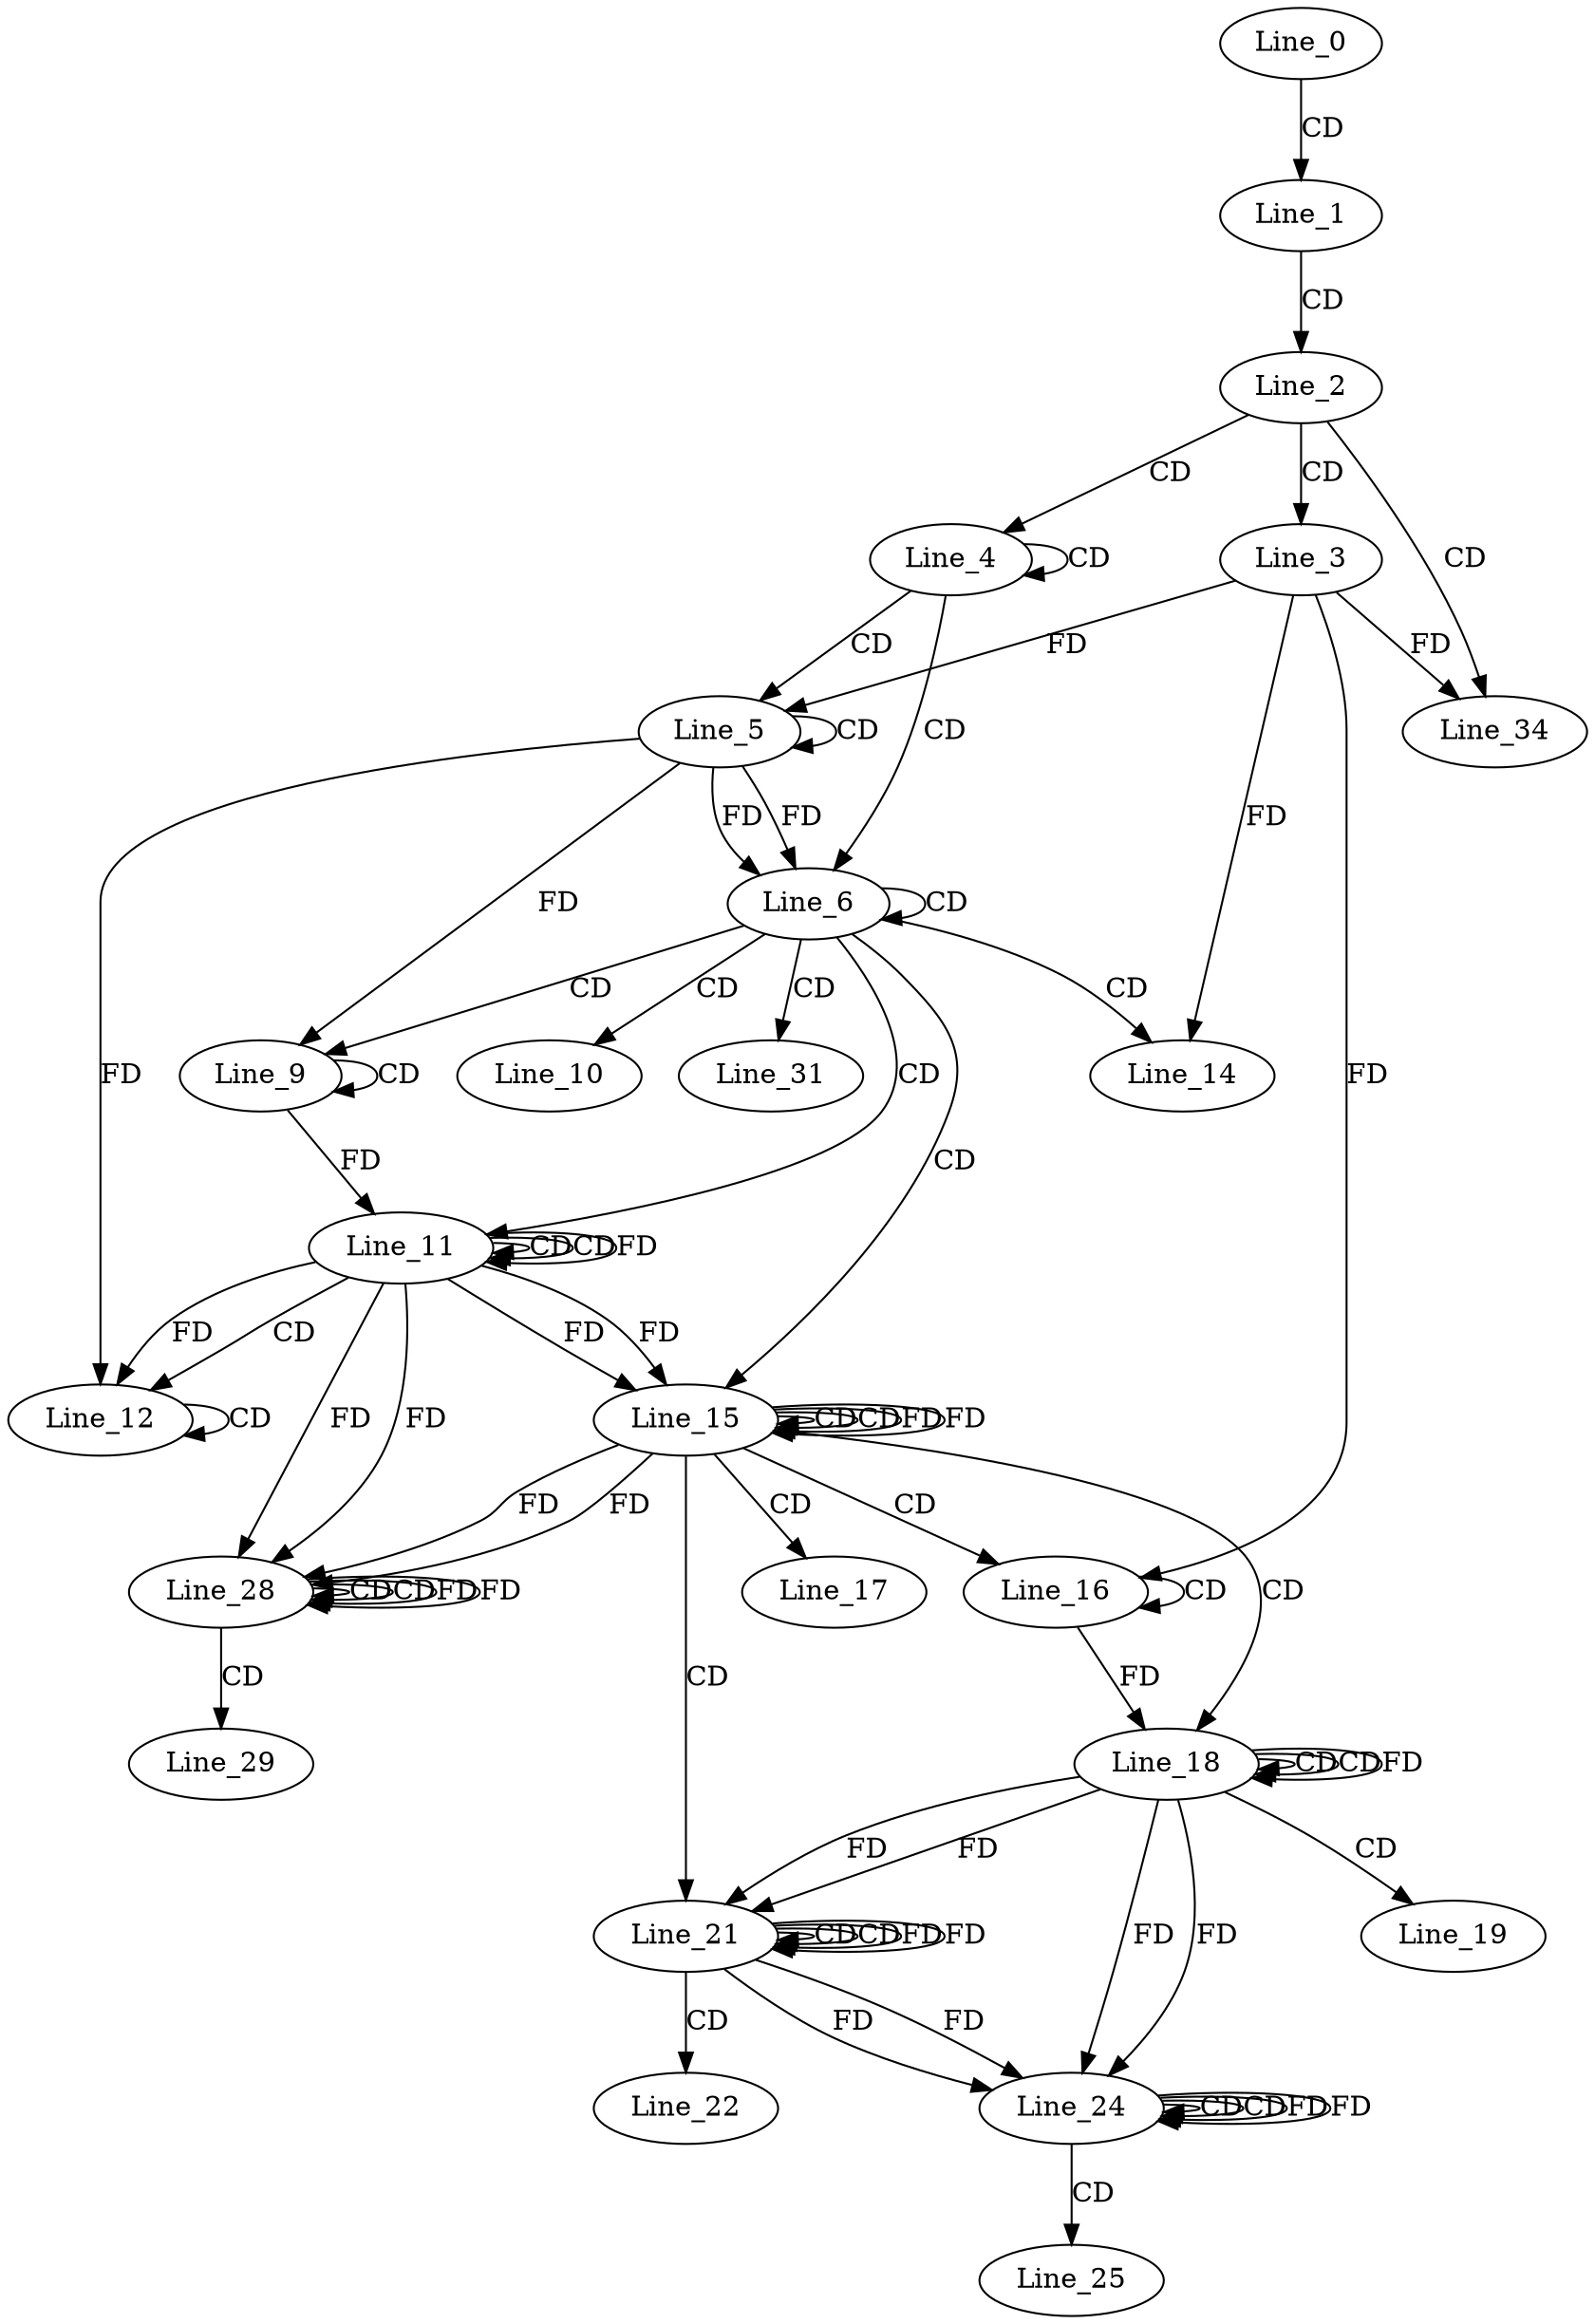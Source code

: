 digraph G {
  Line_0;
  Line_1;
  Line_2;
  Line_3;
  Line_4;
  Line_5;
  Line_5;
  Line_6;
  Line_6;
  Line_9;
  Line_9;
  Line_10;
  Line_11;
  Line_11;
  Line_11;
  Line_12;
  Line_12;
  Line_14;
  Line_15;
  Line_15;
  Line_15;
  Line_16;
  Line_16;
  Line_17;
  Line_18;
  Line_18;
  Line_18;
  Line_19;
  Line_21;
  Line_21;
  Line_21;
  Line_22;
  Line_24;
  Line_24;
  Line_24;
  Line_25;
  Line_28;
  Line_28;
  Line_28;
  Line_29;
  Line_31;
  Line_34;
  Line_0 -> Line_1 [ label="CD" ];
  Line_1 -> Line_2 [ label="CD" ];
  Line_2 -> Line_3 [ label="CD" ];
  Line_2 -> Line_4 [ label="CD" ];
  Line_4 -> Line_4 [ label="CD" ];
  Line_4 -> Line_5 [ label="CD" ];
  Line_5 -> Line_5 [ label="CD" ];
  Line_3 -> Line_5 [ label="FD" ];
  Line_4 -> Line_6 [ label="CD" ];
  Line_5 -> Line_6 [ label="FD" ];
  Line_6 -> Line_6 [ label="CD" ];
  Line_5 -> Line_6 [ label="FD" ];
  Line_6 -> Line_9 [ label="CD" ];
  Line_9 -> Line_9 [ label="CD" ];
  Line_5 -> Line_9 [ label="FD" ];
  Line_6 -> Line_10 [ label="CD" ];
  Line_6 -> Line_11 [ label="CD" ];
  Line_11 -> Line_11 [ label="CD" ];
  Line_9 -> Line_11 [ label="FD" ];
  Line_11 -> Line_11 [ label="CD" ];
  Line_11 -> Line_11 [ label="FD" ];
  Line_11 -> Line_12 [ label="CD" ];
  Line_12 -> Line_12 [ label="CD" ];
  Line_5 -> Line_12 [ label="FD" ];
  Line_11 -> Line_12 [ label="FD" ];
  Line_6 -> Line_14 [ label="CD" ];
  Line_3 -> Line_14 [ label="FD" ];
  Line_6 -> Line_15 [ label="CD" ];
  Line_15 -> Line_15 [ label="CD" ];
  Line_11 -> Line_15 [ label="FD" ];
  Line_15 -> Line_15 [ label="CD" ];
  Line_15 -> Line_15 [ label="FD" ];
  Line_11 -> Line_15 [ label="FD" ];
  Line_15 -> Line_16 [ label="CD" ];
  Line_16 -> Line_16 [ label="CD" ];
  Line_3 -> Line_16 [ label="FD" ];
  Line_15 -> Line_17 [ label="CD" ];
  Line_15 -> Line_18 [ label="CD" ];
  Line_18 -> Line_18 [ label="CD" ];
  Line_16 -> Line_18 [ label="FD" ];
  Line_18 -> Line_18 [ label="CD" ];
  Line_18 -> Line_18 [ label="FD" ];
  Line_18 -> Line_19 [ label="CD" ];
  Line_15 -> Line_21 [ label="CD" ];
  Line_21 -> Line_21 [ label="CD" ];
  Line_18 -> Line_21 [ label="FD" ];
  Line_21 -> Line_21 [ label="CD" ];
  Line_21 -> Line_21 [ label="FD" ];
  Line_18 -> Line_21 [ label="FD" ];
  Line_21 -> Line_22 [ label="CD" ];
  Line_24 -> Line_24 [ label="CD" ];
  Line_21 -> Line_24 [ label="FD" ];
  Line_18 -> Line_24 [ label="FD" ];
  Line_24 -> Line_24 [ label="CD" ];
  Line_24 -> Line_24 [ label="FD" ];
  Line_21 -> Line_24 [ label="FD" ];
  Line_18 -> Line_24 [ label="FD" ];
  Line_24 -> Line_25 [ label="CD" ];
  Line_28 -> Line_28 [ label="CD" ];
  Line_15 -> Line_28 [ label="FD" ];
  Line_11 -> Line_28 [ label="FD" ];
  Line_28 -> Line_28 [ label="CD" ];
  Line_28 -> Line_28 [ label="FD" ];
  Line_15 -> Line_28 [ label="FD" ];
  Line_11 -> Line_28 [ label="FD" ];
  Line_28 -> Line_29 [ label="CD" ];
  Line_6 -> Line_31 [ label="CD" ];
  Line_2 -> Line_34 [ label="CD" ];
  Line_3 -> Line_34 [ label="FD" ];
  Line_15 -> Line_15 [ label="FD" ];
  Line_21 -> Line_21 [ label="FD" ];
  Line_24 -> Line_24 [ label="FD" ];
  Line_28 -> Line_28 [ label="FD" ];
}
